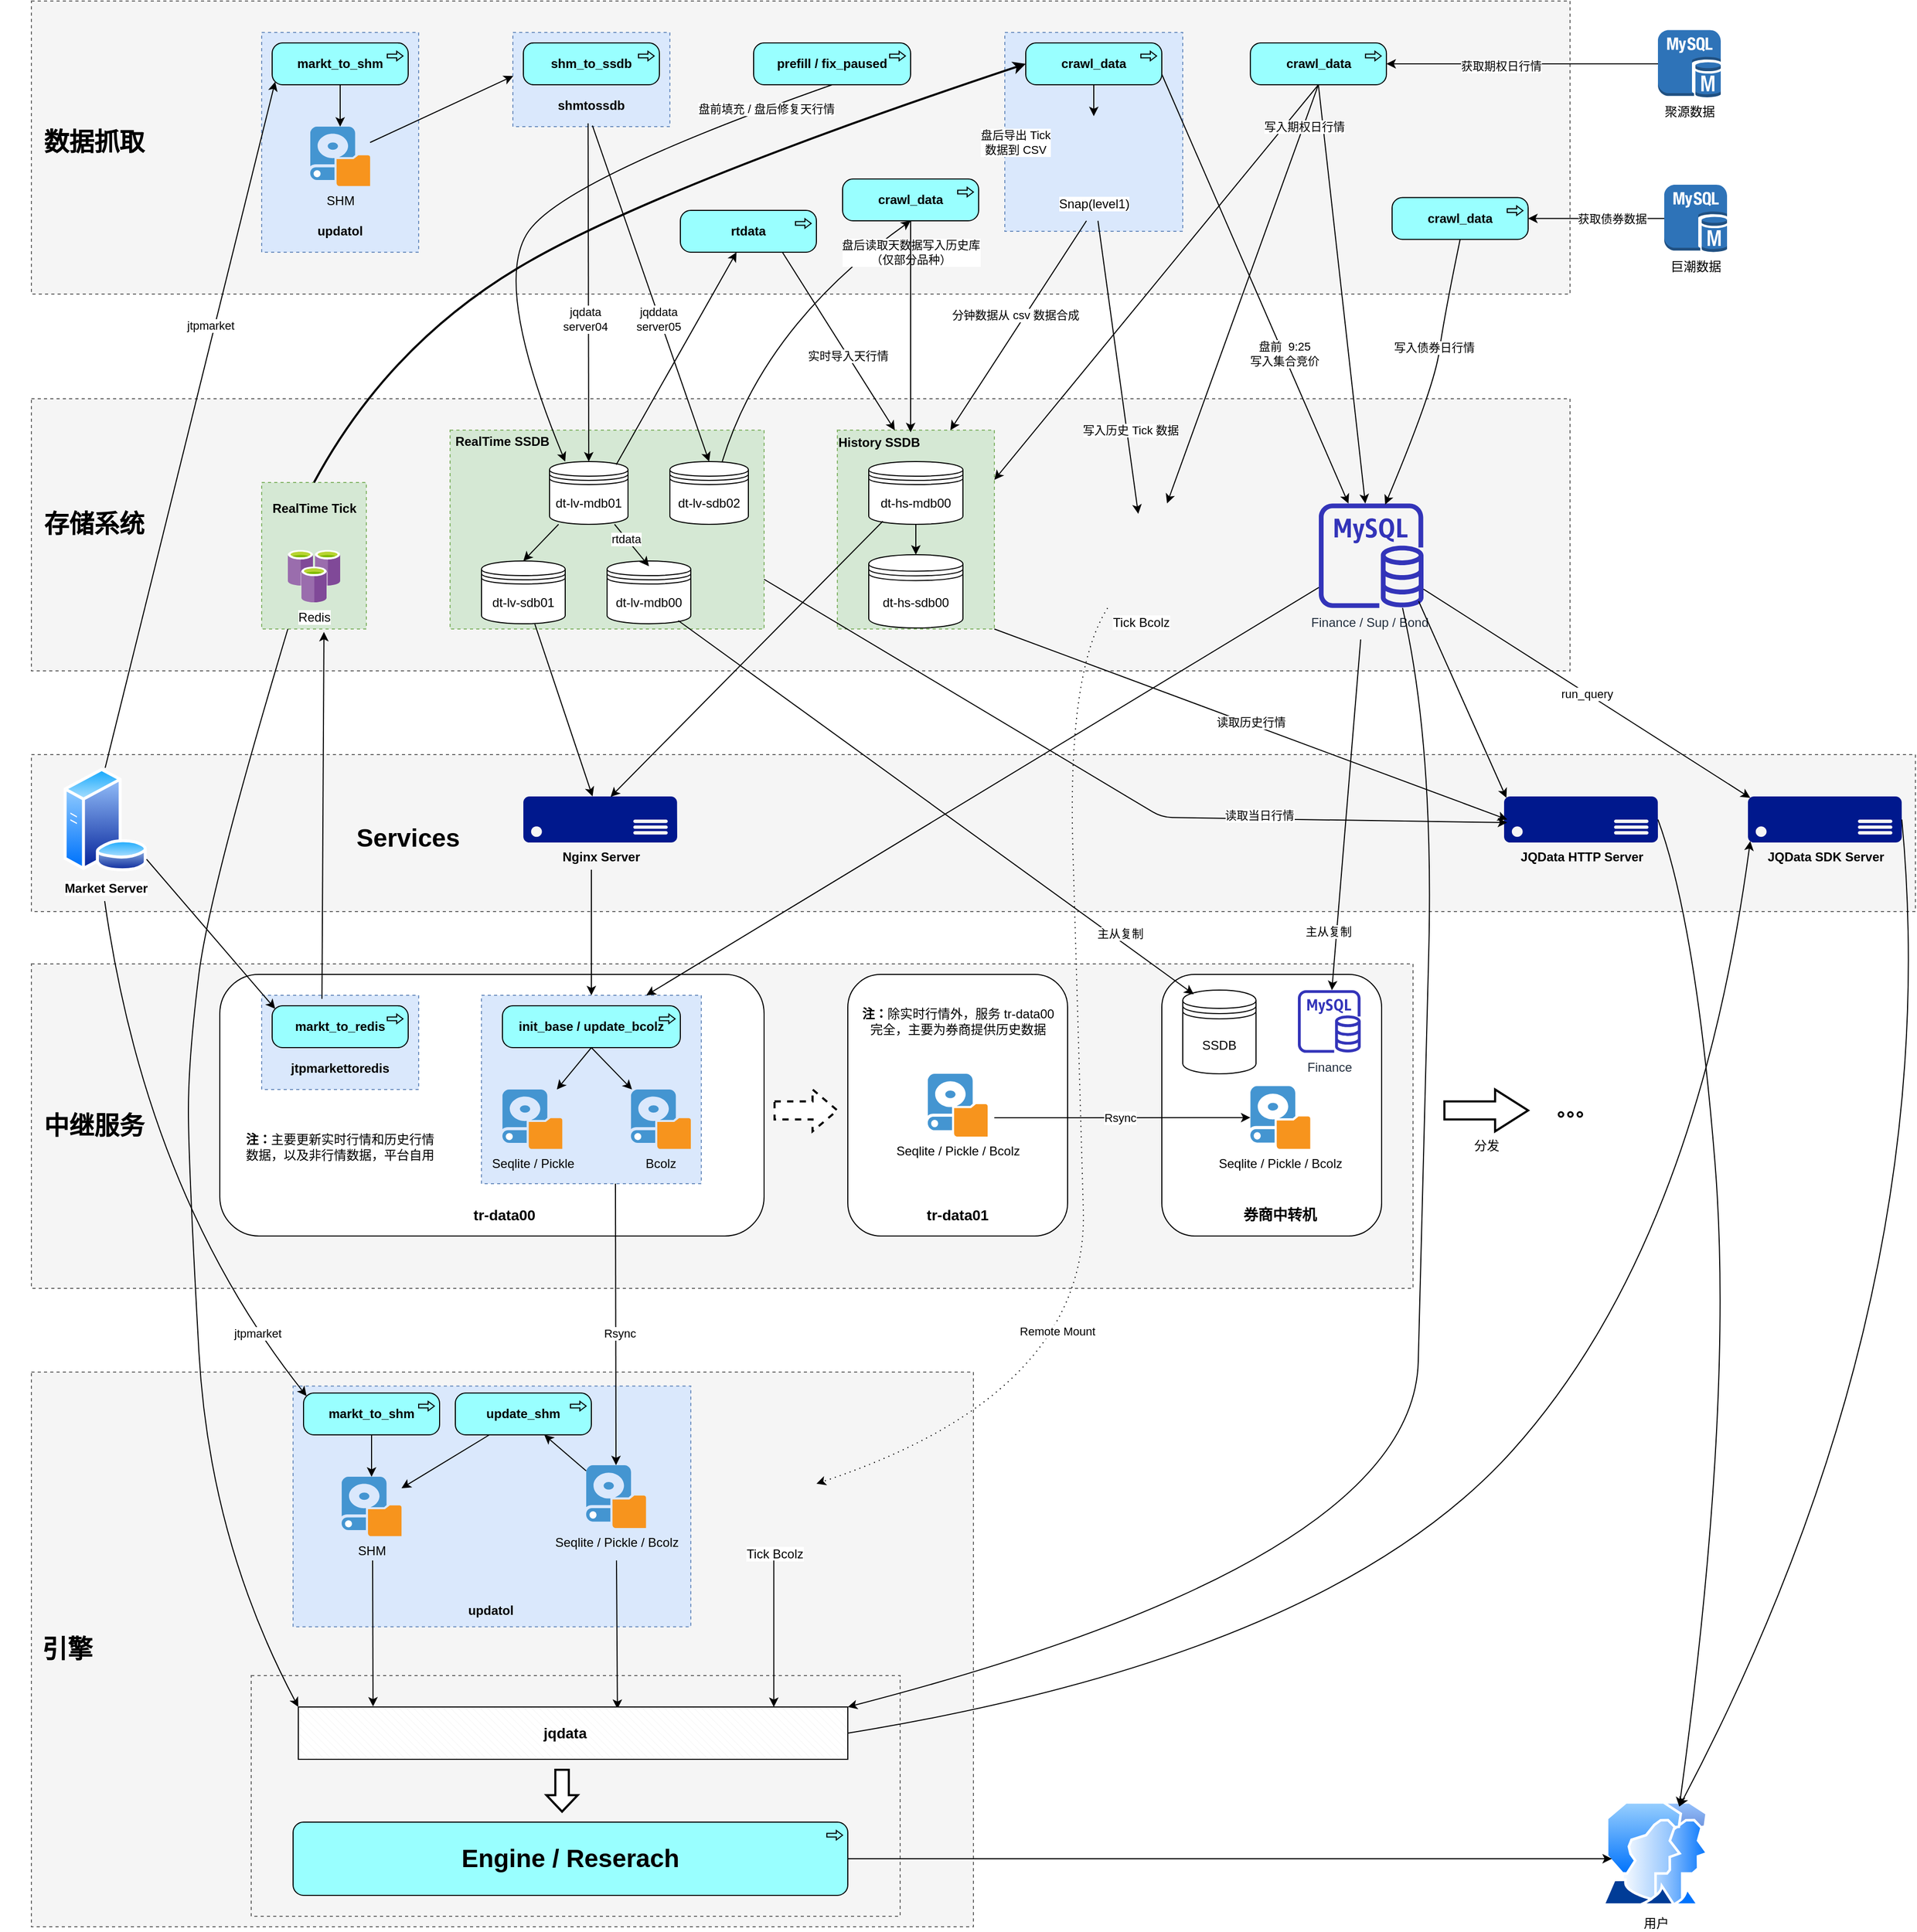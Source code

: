 <mxfile version="14.4.4" type="github">
  <diagram id="prtHgNgQTEPvFCAcTncT" name="Page-1">
    <mxGraphModel dx="2557" dy="2149" grid="1" gridSize="10" guides="1" tooltips="1" connect="1" arrows="1" fold="1" page="1" pageScale="1" pageWidth="827" pageHeight="1169" math="0" shadow="0">
      <root>
        <mxCell id="0" />
        <mxCell id="1" parent="0" />
        <mxCell id="8arNH5vf3MiWIjYZIo-4-196" value="" style="rounded=0;whiteSpace=wrap;html=1;dashed=1;fillColor=#f5f5f5;strokeColor=#666666;fontColor=#333333;" parent="1" vertex="1">
          <mxGeometry x="-240" y="1030" width="900" height="530" as="geometry" />
        </mxCell>
        <mxCell id="c_6047Yb3-eXkrgklyP9-12" value="" style="rounded=0;whiteSpace=wrap;html=1;dashed=1;fillColor=#f5f5f5;strokeColor=#666666;fontColor=#333333;" vertex="1" parent="1">
          <mxGeometry x="-30" y="1320" width="620" height="230" as="geometry" />
        </mxCell>
        <mxCell id="8arNH5vf3MiWIjYZIo-4-195" value="" style="rounded=0;whiteSpace=wrap;html=1;dashed=1;fillColor=#f5f5f5;strokeColor=#666666;fontColor=#333333;" parent="1" vertex="1">
          <mxGeometry x="-240" y="640" width="1320" height="310" as="geometry" />
        </mxCell>
        <mxCell id="8arNH5vf3MiWIjYZIo-4-194" value="" style="rounded=0;whiteSpace=wrap;html=1;dashed=1;fillColor=#f5f5f5;strokeColor=#666666;fontColor=#333333;" parent="1" vertex="1">
          <mxGeometry x="-240" y="440" width="1800" height="150" as="geometry" />
        </mxCell>
        <mxCell id="8arNH5vf3MiWIjYZIo-4-193" value="" style="rounded=0;whiteSpace=wrap;html=1;dashed=1;fillColor=#f5f5f5;strokeColor=#666666;fontColor=#333333;" parent="1" vertex="1">
          <mxGeometry x="-240" y="100" width="1470" height="260" as="geometry" />
        </mxCell>
        <mxCell id="8arNH5vf3MiWIjYZIo-4-185" value="" style="rounded=0;whiteSpace=wrap;html=1;dashed=1;fillColor=#f5f5f5;strokeColor=#666666;fontColor=#333333;labelBorderColor=#000000;" parent="1" vertex="1">
          <mxGeometry x="-240" y="-280" width="1470" height="280" as="geometry" />
        </mxCell>
        <mxCell id="8arNH5vf3MiWIjYZIo-4-106" value="" style="rounded=1;whiteSpace=wrap;html=1;" parent="1" vertex="1">
          <mxGeometry x="-60" y="650" width="520" height="250" as="geometry" />
        </mxCell>
        <mxCell id="8arNH5vf3MiWIjYZIo-4-105" value="" style="rounded=0;whiteSpace=wrap;html=1;dashed=1;fillColor=#dae8fc;strokeColor=#6c8ebf;" parent="1" vertex="1">
          <mxGeometry x="190" y="670" width="210" height="180" as="geometry" />
        </mxCell>
        <mxCell id="8arNH5vf3MiWIjYZIo-4-15" value="&lt;b&gt;Market Server&lt;/b&gt;" style="aspect=fixed;perimeter=ellipsePerimeter;html=1;align=center;shadow=0;dashed=0;spacingTop=3;image;image=img/lib/active_directory/database_server.svg;" parent="1" vertex="1">
          <mxGeometry x="-210" y="452.66" width="81" height="98.78" as="geometry" />
        </mxCell>
        <mxCell id="8arNH5vf3MiWIjYZIo-4-18" value="&lt;b&gt;init_base / update_bcolz&lt;/b&gt;" style="html=1;outlineConnect=0;whiteSpace=wrap;fillColor=#99ffff;shape=mxgraph.archimate3.application;appType=proc;archiType=rounded;" parent="1" vertex="1">
          <mxGeometry x="210" y="680" width="170" height="40" as="geometry" />
        </mxCell>
        <mxCell id="8arNH5vf3MiWIjYZIo-4-21" value="" style="group" parent="1" vertex="1" connectable="0">
          <mxGeometry x="-20" y="670" width="150" height="90" as="geometry" />
        </mxCell>
        <mxCell id="8arNH5vf3MiWIjYZIo-4-19" value="" style="verticalLabelPosition=bottom;verticalAlign=top;html=1;shape=mxgraph.basic.rect;fillColor2=none;strokeWidth=1;size=20;indent=5;fillColor=#dae8fc;strokeColor=#6c8ebf;dashed=1;" parent="8arNH5vf3MiWIjYZIo-4-21" vertex="1">
          <mxGeometry width="150" height="90" as="geometry" />
        </mxCell>
        <mxCell id="8arNH5vf3MiWIjYZIo-4-17" value="&lt;b&gt;markt_to_redis&lt;/b&gt;" style="html=1;outlineConnect=0;whiteSpace=wrap;fillColor=#99ffff;shape=mxgraph.archimate3.application;appType=proc;archiType=rounded;" parent="8arNH5vf3MiWIjYZIo-4-21" vertex="1">
          <mxGeometry x="10" y="10" width="130" height="40" as="geometry" />
        </mxCell>
        <mxCell id="8arNH5vf3MiWIjYZIo-4-20" value="&lt;b&gt;jtpmarkettoredis&lt;/b&gt;" style="text;html=1;strokeColor=none;fillColor=none;align=center;verticalAlign=middle;whiteSpace=wrap;rounded=0;" parent="8arNH5vf3MiWIjYZIo-4-21" vertex="1">
          <mxGeometry x="55" y="60" width="40" height="20" as="geometry" />
        </mxCell>
        <mxCell id="8arNH5vf3MiWIjYZIo-4-22" value="" style="group" parent="1" vertex="1" connectable="0">
          <mxGeometry x="-20" y="-250" width="150" height="210" as="geometry" />
        </mxCell>
        <mxCell id="8arNH5vf3MiWIjYZIo-4-23" value="" style="verticalLabelPosition=bottom;verticalAlign=top;html=1;shape=mxgraph.basic.rect;fillColor2=none;strokeWidth=1;size=20;indent=5;fillColor=#dae8fc;strokeColor=#6c8ebf;dashed=1;" parent="8arNH5vf3MiWIjYZIo-4-22" vertex="1">
          <mxGeometry width="150" height="210" as="geometry" />
        </mxCell>
        <mxCell id="8arNH5vf3MiWIjYZIo-4-24" value="&lt;b&gt;markt_to_shm&lt;/b&gt;" style="html=1;outlineConnect=0;whiteSpace=wrap;fillColor=#99ffff;shape=mxgraph.archimate3.application;appType=proc;archiType=rounded;" parent="8arNH5vf3MiWIjYZIo-4-22" vertex="1">
          <mxGeometry x="10" y="10" width="130" height="40" as="geometry" />
        </mxCell>
        <mxCell id="8arNH5vf3MiWIjYZIo-4-25" value="&lt;b&gt;updatol&lt;/b&gt;" style="text;html=1;strokeColor=none;fillColor=none;align=center;verticalAlign=middle;whiteSpace=wrap;rounded=0;" parent="8arNH5vf3MiWIjYZIo-4-22" vertex="1">
          <mxGeometry x="55" y="180" width="40" height="20" as="geometry" />
        </mxCell>
        <mxCell id="8arNH5vf3MiWIjYZIo-4-14" value="SHM" style="shadow=0;dashed=0;html=1;strokeColor=none;fillColor=#4495D1;labelPosition=center;verticalLabelPosition=bottom;verticalAlign=top;align=center;outlineConnect=0;shape=mxgraph.veeam.local_disk;" parent="8arNH5vf3MiWIjYZIo-4-22" vertex="1">
          <mxGeometry x="46.4" y="90" width="57.2" height="56.8" as="geometry" />
        </mxCell>
        <mxCell id="8arNH5vf3MiWIjYZIo-4-60" value="" style="endArrow=classic;html=1;exitX=0.5;exitY=1;exitDx=0;exitDy=0;exitPerimeter=0;" parent="8arNH5vf3MiWIjYZIo-4-22" source="8arNH5vf3MiWIjYZIo-4-24" target="8arNH5vf3MiWIjYZIo-4-14" edge="1">
          <mxGeometry width="50" height="50" relative="1" as="geometry">
            <mxPoint x="120" y="50" as="sourcePoint" />
            <mxPoint x="75" y="80" as="targetPoint" />
          </mxGeometry>
        </mxCell>
        <mxCell id="8arNH5vf3MiWIjYZIo-4-26" value="" style="group" parent="1" vertex="1" connectable="0">
          <mxGeometry x="220" y="-250" width="150" height="90" as="geometry" />
        </mxCell>
        <mxCell id="8arNH5vf3MiWIjYZIo-4-27" value="" style="verticalLabelPosition=bottom;verticalAlign=top;html=1;shape=mxgraph.basic.rect;fillColor2=none;strokeWidth=1;size=20;indent=5;fillColor=#dae8fc;strokeColor=#6c8ebf;dashed=1;" parent="8arNH5vf3MiWIjYZIo-4-26" vertex="1">
          <mxGeometry width="150" height="90" as="geometry" />
        </mxCell>
        <mxCell id="8arNH5vf3MiWIjYZIo-4-28" value="&lt;b&gt;shm_to_ssdb&lt;/b&gt;" style="html=1;outlineConnect=0;whiteSpace=wrap;fillColor=#99ffff;shape=mxgraph.archimate3.application;appType=proc;archiType=rounded;" parent="8arNH5vf3MiWIjYZIo-4-26" vertex="1">
          <mxGeometry x="10" y="10" width="130" height="40" as="geometry" />
        </mxCell>
        <mxCell id="8arNH5vf3MiWIjYZIo-4-29" value="&lt;b&gt;shmtossdb&lt;/b&gt;" style="text;html=1;strokeColor=none;fillColor=none;align=center;verticalAlign=middle;whiteSpace=wrap;rounded=0;" parent="8arNH5vf3MiWIjYZIo-4-26" vertex="1">
          <mxGeometry x="55" y="60" width="40" height="20" as="geometry" />
        </mxCell>
        <mxCell id="8arNH5vf3MiWIjYZIo-4-32" value="&lt;b&gt;rtdata&lt;/b&gt;" style="html=1;outlineConnect=0;whiteSpace=wrap;fillColor=#99ffff;shape=mxgraph.archimate3.application;appType=proc;archiType=rounded;" parent="1" vertex="1">
          <mxGeometry x="380" y="-80" width="130" height="40" as="geometry" />
        </mxCell>
        <mxCell id="8arNH5vf3MiWIjYZIo-4-10" value="Finance / Sup / Bond&amp;nbsp;" style="outlineConnect=0;fontColor=#232F3E;gradientColor=none;fillColor=#3334B9;strokeColor=none;dashed=0;verticalLabelPosition=bottom;verticalAlign=top;align=center;html=1;fontSize=12;fontStyle=0;aspect=fixed;pointerEvents=1;shape=mxgraph.aws4.rds_mysql_instance;" parent="1" vertex="1">
          <mxGeometry x="990" y="200" width="100" height="100" as="geometry" />
        </mxCell>
        <mxCell id="8arNH5vf3MiWIjYZIo-4-13" value="Tick Bcolz" style="shape=image;html=1;verticalAlign=top;verticalLabelPosition=bottom;labelBackgroundColor=#ffffff;imageAspect=0;aspect=fixed;image=https://cdn2.iconfinder.com/data/icons/stilllife/48x48/filesystems/gnome-fs-nfs.png" parent="1" vertex="1">
          <mxGeometry x="770" y="200" width="100" height="100" as="geometry" />
        </mxCell>
        <mxCell id="8arNH5vf3MiWIjYZIo-4-45" value="" style="group" parent="1" vertex="1" connectable="0">
          <mxGeometry x="520" y="130" width="160" height="190" as="geometry" />
        </mxCell>
        <mxCell id="8arNH5vf3MiWIjYZIo-4-38" value="" style="rounded=0;whiteSpace=wrap;html=1;dashed=1;fillColor=#d5e8d4;strokeColor=#82b366;" parent="8arNH5vf3MiWIjYZIo-4-45" vertex="1">
          <mxGeometry x="10" width="150" height="190" as="geometry" />
        </mxCell>
        <mxCell id="8arNH5vf3MiWIjYZIo-4-34" value="dt-hs-sdb00" style="shape=datastore;whiteSpace=wrap;html=1;" parent="8arNH5vf3MiWIjYZIo-4-45" vertex="1">
          <mxGeometry x="40" y="119" width="90" height="70" as="geometry" />
        </mxCell>
        <mxCell id="8arNH5vf3MiWIjYZIo-4-35" value="dt-hs-mdb00" style="shape=datastore;whiteSpace=wrap;html=1;" parent="8arNH5vf3MiWIjYZIo-4-45" vertex="1">
          <mxGeometry x="40" y="30" width="90" height="60" as="geometry" />
        </mxCell>
        <mxCell id="8arNH5vf3MiWIjYZIo-4-39" value="&lt;b&gt;History SSDB&lt;/b&gt;" style="text;html=1;strokeColor=none;fillColor=none;align=center;verticalAlign=middle;whiteSpace=wrap;rounded=0;dashed=1;" parent="8arNH5vf3MiWIjYZIo-4-45" vertex="1">
          <mxGeometry y="2" width="100" height="20" as="geometry" />
        </mxCell>
        <mxCell id="8arNH5vf3MiWIjYZIo-4-43" value="" style="endArrow=classic;html=1;entryX=0.5;entryY=0;entryDx=0;entryDy=0;" parent="8arNH5vf3MiWIjYZIo-4-45" source="8arNH5vf3MiWIjYZIo-4-35" target="8arNH5vf3MiWIjYZIo-4-34" edge="1">
          <mxGeometry width="50" height="50" relative="1" as="geometry">
            <mxPoint x="-130" y="190" as="sourcePoint" />
            <mxPoint x="91" y="130" as="targetPoint" />
          </mxGeometry>
        </mxCell>
        <mxCell id="8arNH5vf3MiWIjYZIo-4-46" value="" style="group" parent="1" vertex="1" connectable="0">
          <mxGeometry x="160" y="130" width="300" height="190" as="geometry" />
        </mxCell>
        <mxCell id="8arNH5vf3MiWIjYZIo-4-36" value="" style="rounded=0;whiteSpace=wrap;html=1;dashed=1;fillColor=#d5e8d4;strokeColor=#82b366;" parent="8arNH5vf3MiWIjYZIo-4-46" vertex="1">
          <mxGeometry width="300" height="190" as="geometry" />
        </mxCell>
        <mxCell id="8arNH5vf3MiWIjYZIo-4-3" value="dt-lv-sdb01" style="shape=datastore;whiteSpace=wrap;html=1;" parent="8arNH5vf3MiWIjYZIo-4-46" vertex="1">
          <mxGeometry x="30" y="125" width="80" height="60" as="geometry" />
        </mxCell>
        <mxCell id="8arNH5vf3MiWIjYZIo-4-7" value="dt-lv-mdb00" style="shape=datastore;whiteSpace=wrap;html=1;" parent="8arNH5vf3MiWIjYZIo-4-46" vertex="1">
          <mxGeometry x="150" y="125" width="80" height="60" as="geometry" />
        </mxCell>
        <mxCell id="8arNH5vf3MiWIjYZIo-4-33" value="dt-lv-mdb01" style="shape=datastore;whiteSpace=wrap;html=1;" parent="8arNH5vf3MiWIjYZIo-4-46" vertex="1">
          <mxGeometry x="95" y="30" width="75" height="60" as="geometry" />
        </mxCell>
        <mxCell id="8arNH5vf3MiWIjYZIo-4-37" value="&lt;b&gt;RealTime SSDB&lt;/b&gt;" style="text;html=1;strokeColor=none;fillColor=none;align=center;verticalAlign=middle;whiteSpace=wrap;rounded=0;dashed=1;" parent="8arNH5vf3MiWIjYZIo-4-46" vertex="1">
          <mxGeometry y="2" width="100" height="18" as="geometry" />
        </mxCell>
        <mxCell id="8arNH5vf3MiWIjYZIo-4-41" value="" style="endArrow=classic;html=1;entryX=0.5;entryY=0;entryDx=0;entryDy=0;" parent="8arNH5vf3MiWIjYZIo-4-46" source="8arNH5vf3MiWIjYZIo-4-33" target="8arNH5vf3MiWIjYZIo-4-3" edge="1">
          <mxGeometry width="50" height="50" relative="1" as="geometry">
            <mxPoint x="140" y="190" as="sourcePoint" />
            <mxPoint x="190" y="140" as="targetPoint" />
          </mxGeometry>
        </mxCell>
        <mxCell id="8arNH5vf3MiWIjYZIo-4-42" value="" style="endArrow=classic;html=1;" parent="8arNH5vf3MiWIjYZIo-4-46" source="8arNH5vf3MiWIjYZIo-4-33" edge="1">
          <mxGeometry width="50" height="50" relative="1" as="geometry">
            <mxPoint x="140" y="190" as="sourcePoint" />
            <mxPoint x="190" y="130" as="targetPoint" />
          </mxGeometry>
        </mxCell>
        <mxCell id="8arNH5vf3MiWIjYZIo-4-54" value="rtdata" style="edgeLabel;html=1;align=center;verticalAlign=middle;resizable=0;points=[];" parent="8arNH5vf3MiWIjYZIo-4-42" vertex="1" connectable="0">
          <mxGeometry x="-0.321" y="-1" relative="1" as="geometry">
            <mxPoint as="offset" />
          </mxGeometry>
        </mxCell>
        <mxCell id="8arNH5vf3MiWIjYZIo-4-177" value="dt-lv-sdb02" style="shape=datastore;whiteSpace=wrap;html=1;" parent="8arNH5vf3MiWIjYZIo-4-46" vertex="1">
          <mxGeometry x="210" y="30" width="75" height="60" as="geometry" />
        </mxCell>
        <mxCell id="8arNH5vf3MiWIjYZIo-4-52" value="" style="group" parent="1" vertex="1" connectable="0">
          <mxGeometry x="-20" y="180" width="100" height="140" as="geometry" />
        </mxCell>
        <mxCell id="8arNH5vf3MiWIjYZIo-4-51" value="" style="group" parent="8arNH5vf3MiWIjYZIo-4-52" vertex="1" connectable="0">
          <mxGeometry width="100" height="140" as="geometry" />
        </mxCell>
        <mxCell id="8arNH5vf3MiWIjYZIo-4-47" value="" style="rounded=0;whiteSpace=wrap;html=1;dashed=1;fillColor=#d5e8d4;strokeColor=#82b366;" parent="8arNH5vf3MiWIjYZIo-4-51" vertex="1">
          <mxGeometry width="100" height="140" as="geometry" />
        </mxCell>
        <mxCell id="8arNH5vf3MiWIjYZIo-4-6" value="Redis" style="aspect=fixed;html=1;points=[];align=center;image;fontSize=12;image=img/lib/mscae/Azure_Cache_for_Redis.svg;" parent="8arNH5vf3MiWIjYZIo-4-51" vertex="1">
          <mxGeometry x="25" y="64.5" width="50" height="50" as="geometry" />
        </mxCell>
        <mxCell id="8arNH5vf3MiWIjYZIo-4-48" value="&lt;b&gt;RealTime Tick&lt;/b&gt;" style="text;html=1;strokeColor=none;fillColor=none;align=center;verticalAlign=middle;whiteSpace=wrap;rounded=0;dashed=1;" parent="8arNH5vf3MiWIjYZIo-4-51" vertex="1">
          <mxGeometry x="7.5" y="14.5" width="85" height="20" as="geometry" />
        </mxCell>
        <mxCell id="8arNH5vf3MiWIjYZIo-4-55" value="&lt;b&gt;Nginx Server&lt;/b&gt;" style="aspect=fixed;pointerEvents=1;shadow=0;dashed=0;html=1;strokeColor=none;labelPosition=center;verticalLabelPosition=bottom;verticalAlign=top;align=center;fillColor=#00188D;shape=mxgraph.azure.server" parent="1" vertex="1">
          <mxGeometry x="230" y="480" width="147" height="44.1" as="geometry" />
        </mxCell>
        <mxCell id="8arNH5vf3MiWIjYZIo-4-58" value="" style="endArrow=classic;html=1;exitX=0.479;exitY=0.965;exitDx=0;exitDy=0;exitPerimeter=0;entryX=0.5;entryY=0;entryDx=0;entryDy=0;" parent="1" source="8arNH5vf3MiWIjYZIo-4-27" target="8arNH5vf3MiWIjYZIo-4-33" edge="1">
          <mxGeometry width="50" height="50" relative="1" as="geometry">
            <mxPoint x="250" y="140" as="sourcePoint" />
            <mxPoint x="300" y="90" as="targetPoint" />
          </mxGeometry>
        </mxCell>
        <mxCell id="8arNH5vf3MiWIjYZIo-4-179" value="jqdata&lt;br&gt;server04" style="edgeLabel;html=1;align=center;verticalAlign=middle;resizable=0;points=[];" parent="8arNH5vf3MiWIjYZIo-4-58" vertex="1" connectable="0">
          <mxGeometry x="-0.118" y="-3" relative="1" as="geometry">
            <mxPoint y="44.29" as="offset" />
          </mxGeometry>
        </mxCell>
        <mxCell id="8arNH5vf3MiWIjYZIo-4-59" value="" style="endArrow=classic;html=1;entryX=0.002;entryY=0.463;entryDx=0;entryDy=0;entryPerimeter=0;" parent="1" source="8arNH5vf3MiWIjYZIo-4-14" target="8arNH5vf3MiWIjYZIo-4-27" edge="1">
          <mxGeometry width="50" height="50" relative="1" as="geometry">
            <mxPoint x="100" y="-30" as="sourcePoint" />
            <mxPoint x="70" y="10" as="targetPoint" />
          </mxGeometry>
        </mxCell>
        <mxCell id="8arNH5vf3MiWIjYZIo-4-64" value="" style="endArrow=classic;html=1;exitX=0.85;exitY=0.05;exitDx=0;exitDy=0;exitPerimeter=0;" parent="1" source="8arNH5vf3MiWIjYZIo-4-33" target="8arNH5vf3MiWIjYZIo-4-32" edge="1">
          <mxGeometry width="50" height="50" relative="1" as="geometry">
            <mxPoint x="390" y="160" as="sourcePoint" />
            <mxPoint x="440" y="110" as="targetPoint" />
          </mxGeometry>
        </mxCell>
        <mxCell id="8arNH5vf3MiWIjYZIo-4-65" value="实时导入天行情" style="endArrow=classic;html=1;exitX=0.75;exitY=1;exitDx=0;exitDy=0;exitPerimeter=0;entryX=0.649;entryY=-0.093;entryDx=0;entryDy=0;entryPerimeter=0;" parent="1" source="8arNH5vf3MiWIjYZIo-4-32" target="8arNH5vf3MiWIjYZIo-4-39" edge="1">
          <mxGeometry x="0.172" y="-1" width="50" height="50" relative="1" as="geometry">
            <mxPoint x="500" y="90" as="sourcePoint" />
            <mxPoint x="583" y="127" as="targetPoint" />
            <mxPoint y="-1" as="offset" />
          </mxGeometry>
        </mxCell>
        <mxCell id="8arNH5vf3MiWIjYZIo-4-68" value="" style="group" parent="1" vertex="1" connectable="0">
          <mxGeometry x="690" y="-250" width="170" height="190" as="geometry" />
        </mxCell>
        <mxCell id="8arNH5vf3MiWIjYZIo-4-67" value="" style="rounded=0;whiteSpace=wrap;html=1;dashed=1;fillColor=#dae8fc;strokeColor=#6c8ebf;" parent="8arNH5vf3MiWIjYZIo-4-68" vertex="1">
          <mxGeometry width="170" height="190" as="geometry" />
        </mxCell>
        <mxCell id="8arNH5vf3MiWIjYZIo-4-30" value="&lt;b&gt;crawl_data&lt;/b&gt;" style="html=1;outlineConnect=0;whiteSpace=wrap;fillColor=#99ffff;shape=mxgraph.archimate3.application;appType=proc;archiType=rounded;" parent="8arNH5vf3MiWIjYZIo-4-68" vertex="1">
          <mxGeometry x="20" y="10" width="130" height="40" as="geometry" />
        </mxCell>
        <mxCell id="8arNH5vf3MiWIjYZIo-4-12" value="Snap(level1)" style="shape=image;html=1;verticalAlign=top;verticalLabelPosition=bottom;labelBackgroundColor=#ffffff;imageAspect=0;aspect=fixed;image=https://cdn3.iconfinder.com/data/icons/dompicon-glyph-file-format-2/256/file-csv-format-type-128.png" parent="8arNH5vf3MiWIjYZIo-4-68" vertex="1">
          <mxGeometry x="50" y="80" width="70" height="70" as="geometry" />
        </mxCell>
        <mxCell id="8arNH5vf3MiWIjYZIo-4-69" value="" style="endArrow=classic;html=1;exitX=0.5;exitY=1;exitDx=0;exitDy=0;exitPerimeter=0;" parent="8arNH5vf3MiWIjYZIo-4-68" source="8arNH5vf3MiWIjYZIo-4-30" target="8arNH5vf3MiWIjYZIo-4-12" edge="1">
          <mxGeometry width="50" height="50" relative="1" as="geometry">
            <mxPoint x="85" y="60" as="sourcePoint" />
            <mxPoint x="130" y="50" as="targetPoint" />
          </mxGeometry>
        </mxCell>
        <mxCell id="8arNH5vf3MiWIjYZIo-4-71" value="分钟数据从 csv 数据合成" style="endArrow=classic;html=1;" parent="1" edge="1">
          <mxGeometry x="-0.057" y="-8" width="50" height="50" relative="1" as="geometry">
            <mxPoint x="768" y="-70" as="sourcePoint" />
            <mxPoint x="638" y="130" as="targetPoint" />
            <mxPoint as="offset" />
          </mxGeometry>
        </mxCell>
        <mxCell id="8arNH5vf3MiWIjYZIo-4-72" value="" style="endArrow=classic;html=1;entryX=0.475;entryY=0.1;entryDx=0;entryDy=0;entryPerimeter=0;" parent="1" target="8arNH5vf3MiWIjYZIo-4-13" edge="1">
          <mxGeometry width="50" height="50" relative="1" as="geometry">
            <mxPoint x="779" y="-70" as="sourcePoint" />
            <mxPoint x="800" y="154.5" as="targetPoint" />
          </mxGeometry>
        </mxCell>
        <mxCell id="8arNH5vf3MiWIjYZIo-4-73" value="写入历史 Tick 数据" style="edgeLabel;html=1;align=center;verticalAlign=middle;resizable=0;points=[];" parent="8arNH5vf3MiWIjYZIo-4-72" vertex="1" connectable="0">
          <mxGeometry x="-0.486" y="-1" relative="1" as="geometry">
            <mxPoint x="22.07" y="127.69" as="offset" />
          </mxGeometry>
        </mxCell>
        <mxCell id="8arNH5vf3MiWIjYZIo-4-85" value="" style="endArrow=classic;html=1;exitX=0.5;exitY=1;exitDx=0;exitDy=0;exitPerimeter=0;" parent="1" source="8arNH5vf3MiWIjYZIo-4-228" target="8arNH5vf3MiWIjYZIo-4-10" edge="1">
          <mxGeometry width="50" height="50" relative="1" as="geometry">
            <mxPoint x="1040" y="-60" as="sourcePoint" />
            <mxPoint x="990" y="190" as="targetPoint" />
          </mxGeometry>
        </mxCell>
        <mxCell id="8arNH5vf3MiWIjYZIo-4-86" value="" style="endArrow=classic;html=1;entryX=0.75;entryY=0;entryDx=0;entryDy=0;exitX=0.5;exitY=1;exitDx=0;exitDy=0;exitPerimeter=0;" parent="1" source="8arNH5vf3MiWIjYZIo-4-228" target="8arNH5vf3MiWIjYZIo-4-13" edge="1">
          <mxGeometry width="50" height="50" relative="1" as="geometry">
            <mxPoint x="1040.06" y="-70" as="sourcePoint" />
            <mxPoint x="950" y="190" as="targetPoint" />
          </mxGeometry>
        </mxCell>
        <mxCell id="8arNH5vf3MiWIjYZIo-4-89" value="" style="endArrow=classic;html=1;entryX=1;entryY=0.25;entryDx=0;entryDy=0;exitX=0.5;exitY=1;exitDx=0;exitDy=0;exitPerimeter=0;" parent="1" source="8arNH5vf3MiWIjYZIo-4-228" target="8arNH5vf3MiWIjYZIo-4-38" edge="1">
          <mxGeometry width="50" height="50" relative="1" as="geometry">
            <mxPoint x="1040" y="-60" as="sourcePoint" />
            <mxPoint x="673.6" y="214.5" as="targetPoint" />
            <Array as="points" />
          </mxGeometry>
        </mxCell>
        <mxCell id="8arNH5vf3MiWIjYZIo-4-90" value="写入期权日行情" style="edgeLabel;html=1;align=center;verticalAlign=middle;resizable=0;points=[];" parent="8arNH5vf3MiWIjYZIo-4-89" vertex="1" connectable="0">
          <mxGeometry x="-0.217" y="-2" relative="1" as="geometry">
            <mxPoint x="109.14" y="-106.75" as="offset" />
          </mxGeometry>
        </mxCell>
        <mxCell id="8arNH5vf3MiWIjYZIo-4-93" value="" style="group" parent="1" vertex="1" connectable="0">
          <mxGeometry x="10" y="1040" width="380" height="233.4" as="geometry" />
        </mxCell>
        <mxCell id="8arNH5vf3MiWIjYZIo-4-94" value="" style="verticalLabelPosition=bottom;verticalAlign=top;html=1;shape=mxgraph.basic.rect;fillColor2=none;strokeWidth=1;size=20;indent=5;fillColor=#dae8fc;strokeColor=#6c8ebf;dashed=1;" parent="8arNH5vf3MiWIjYZIo-4-93" vertex="1">
          <mxGeometry y="3.4" width="380" height="230" as="geometry" />
        </mxCell>
        <mxCell id="8arNH5vf3MiWIjYZIo-4-95" value="&lt;b&gt;markt_to_shm&lt;/b&gt;" style="html=1;outlineConnect=0;whiteSpace=wrap;fillColor=#99ffff;shape=mxgraph.archimate3.application;appType=proc;archiType=rounded;" parent="8arNH5vf3MiWIjYZIo-4-93" vertex="1">
          <mxGeometry x="10" y="10" width="130" height="40" as="geometry" />
        </mxCell>
        <mxCell id="8arNH5vf3MiWIjYZIo-4-96" value="&lt;b&gt;updatol&lt;/b&gt;" style="text;html=1;strokeColor=none;fillColor=none;align=center;verticalAlign=middle;whiteSpace=wrap;rounded=0;" parent="8arNH5vf3MiWIjYZIo-4-93" vertex="1">
          <mxGeometry x="169" y="208" width="40" height="20" as="geometry" />
        </mxCell>
        <mxCell id="8arNH5vf3MiWIjYZIo-4-97" value="SHM" style="shadow=0;dashed=0;html=1;strokeColor=none;fillColor=#4495D1;labelPosition=center;verticalLabelPosition=bottom;verticalAlign=top;align=center;outlineConnect=0;shape=mxgraph.veeam.local_disk;" parent="8arNH5vf3MiWIjYZIo-4-93" vertex="1">
          <mxGeometry x="46.4" y="90" width="57.2" height="56.8" as="geometry" />
        </mxCell>
        <mxCell id="8arNH5vf3MiWIjYZIo-4-98" value="" style="endArrow=classic;html=1;exitX=0.5;exitY=1;exitDx=0;exitDy=0;exitPerimeter=0;" parent="8arNH5vf3MiWIjYZIo-4-93" source="8arNH5vf3MiWIjYZIo-4-95" target="8arNH5vf3MiWIjYZIo-4-97" edge="1">
          <mxGeometry width="50" height="50" relative="1" as="geometry">
            <mxPoint x="120" y="50" as="sourcePoint" />
            <mxPoint x="75" y="80" as="targetPoint" />
          </mxGeometry>
        </mxCell>
        <mxCell id="8arNH5vf3MiWIjYZIo-4-113" value="Seqlite / Pickle / Bcolz" style="shadow=0;dashed=0;html=1;strokeColor=none;fillColor=#4495D1;labelPosition=center;verticalLabelPosition=bottom;verticalAlign=top;align=center;outlineConnect=0;shape=mxgraph.veeam.local_disk;" parent="8arNH5vf3MiWIjYZIo-4-93" vertex="1">
          <mxGeometry x="280" y="79" width="57.2" height="60" as="geometry" />
        </mxCell>
        <mxCell id="8arNH5vf3MiWIjYZIo-4-214" value="&lt;b&gt;update_shm&lt;/b&gt;" style="html=1;outlineConnect=0;whiteSpace=wrap;fillColor=#99ffff;shape=mxgraph.archimate3.application;appType=proc;archiType=rounded;" parent="8arNH5vf3MiWIjYZIo-4-93" vertex="1">
          <mxGeometry x="155" y="10" width="130" height="40" as="geometry" />
        </mxCell>
        <mxCell id="8arNH5vf3MiWIjYZIo-4-217" value="" style="endArrow=classic;html=1;entryX=0.654;entryY=1;entryDx=0;entryDy=0;entryPerimeter=0;" parent="8arNH5vf3MiWIjYZIo-4-93" source="8arNH5vf3MiWIjYZIo-4-113" target="8arNH5vf3MiWIjYZIo-4-214" edge="1">
          <mxGeometry width="50" height="50" relative="1" as="geometry">
            <mxPoint x="90" y="140" as="sourcePoint" />
            <mxPoint x="140" y="90" as="targetPoint" />
          </mxGeometry>
        </mxCell>
        <mxCell id="8arNH5vf3MiWIjYZIo-4-218" value="" style="endArrow=classic;html=1;exitX=0.25;exitY=1;exitDx=0;exitDy=0;exitPerimeter=0;" parent="8arNH5vf3MiWIjYZIo-4-93" source="8arNH5vf3MiWIjYZIo-4-214" target="8arNH5vf3MiWIjYZIo-4-97" edge="1">
          <mxGeometry width="50" height="50" relative="1" as="geometry">
            <mxPoint x="190" y="100" as="sourcePoint" />
            <mxPoint x="140" y="150" as="targetPoint" />
          </mxGeometry>
        </mxCell>
        <mxCell id="8arNH5vf3MiWIjYZIo-4-99" value="Seqlite / Pickle" style="shadow=0;dashed=0;html=1;strokeColor=none;fillColor=#4495D1;labelPosition=center;verticalLabelPosition=bottom;verticalAlign=top;align=center;outlineConnect=0;shape=mxgraph.veeam.local_disk;" parent="1" vertex="1">
          <mxGeometry x="210" y="760" width="57.2" height="56.8" as="geometry" />
        </mxCell>
        <mxCell id="8arNH5vf3MiWIjYZIo-4-100" value="Bcolz" style="shadow=0;dashed=0;html=1;strokeColor=none;fillColor=#4495D1;labelPosition=center;verticalLabelPosition=bottom;verticalAlign=top;align=center;outlineConnect=0;shape=mxgraph.veeam.local_disk;" parent="1" vertex="1">
          <mxGeometry x="332.8" y="760" width="57.2" height="56.8" as="geometry" />
        </mxCell>
        <mxCell id="8arNH5vf3MiWIjYZIo-4-103" value="" style="endArrow=classic;html=1;exitX=0.5;exitY=1;exitDx=0;exitDy=0;exitPerimeter=0;" parent="1" source="8arNH5vf3MiWIjYZIo-4-18" target="8arNH5vf3MiWIjYZIo-4-99" edge="1">
          <mxGeometry width="50" height="50" relative="1" as="geometry">
            <mxPoint x="280" y="730" as="sourcePoint" />
            <mxPoint x="230" y="750" as="targetPoint" />
          </mxGeometry>
        </mxCell>
        <mxCell id="8arNH5vf3MiWIjYZIo-4-104" value="" style="endArrow=classic;html=1;exitX=0.5;exitY=1;exitDx=0;exitDy=0;exitPerimeter=0;" parent="1" source="8arNH5vf3MiWIjYZIo-4-18" target="8arNH5vf3MiWIjYZIo-4-100" edge="1">
          <mxGeometry width="50" height="50" relative="1" as="geometry">
            <mxPoint x="280" y="720" as="sourcePoint" />
            <mxPoint x="310" y="780" as="targetPoint" />
          </mxGeometry>
        </mxCell>
        <mxCell id="8arNH5vf3MiWIjYZIo-4-107" value="&lt;b&gt;&lt;font style=&quot;font-size: 14px&quot;&gt;tr-data00&lt;/font&gt;&lt;/b&gt;" style="text;html=1;strokeColor=none;fillColor=none;align=center;verticalAlign=middle;whiteSpace=wrap;rounded=0;dashed=1;" parent="1" vertex="1">
          <mxGeometry x="177" y="870" width="70" height="20" as="geometry" />
        </mxCell>
        <mxCell id="8arNH5vf3MiWIjYZIo-4-108" value="" style="endArrow=classic;html=1;exitX=0.384;exitY=0.037;exitDx=0;exitDy=0;exitPerimeter=0;entryX=0.595;entryY=1.02;entryDx=0;entryDy=0;entryPerimeter=0;" parent="1" source="8arNH5vf3MiWIjYZIo-4-19" target="8arNH5vf3MiWIjYZIo-4-47" edge="1">
          <mxGeometry width="50" height="50" relative="1" as="geometry">
            <mxPoint x="230" y="520" as="sourcePoint" />
            <mxPoint x="280" y="470" as="targetPoint" />
          </mxGeometry>
        </mxCell>
        <mxCell id="8arNH5vf3MiWIjYZIo-4-109" value="" style="rounded=1;whiteSpace=wrap;html=1;" parent="1" vertex="1">
          <mxGeometry x="540" y="650" width="210" height="250" as="geometry" />
        </mxCell>
        <mxCell id="8arNH5vf3MiWIjYZIo-4-110" value="Seqlite / Pickle / Bcolz" style="shadow=0;dashed=0;html=1;strokeColor=none;fillColor=#4495D1;labelPosition=center;verticalLabelPosition=bottom;verticalAlign=top;align=center;outlineConnect=0;shape=mxgraph.veeam.local_disk;" parent="1" vertex="1">
          <mxGeometry x="616.4" y="745" width="57.2" height="60" as="geometry" />
        </mxCell>
        <mxCell id="8arNH5vf3MiWIjYZIo-4-112" value="" style="shape=mxgraph.arrows.arrow_right;html=1;verticalLabelPosition=bottom;verticalAlign=top;strokeWidth=2;strokeColor=#000000;dashed=1;" parent="1" vertex="1">
          <mxGeometry x="470" y="760" width="60" height="40" as="geometry" />
        </mxCell>
        <mxCell id="8arNH5vf3MiWIjYZIo-4-115" value="Tick Bcolz" style="shape=image;html=1;verticalAlign=top;verticalLabelPosition=bottom;labelBackgroundColor=#ffffff;imageAspect=0;aspect=fixed;image=https://cdn2.iconfinder.com/data/icons/stilllife/48x48/filesystems/gnome-fs-nfs.png" parent="1" vertex="1">
          <mxGeometry x="430" y="1110" width="80" height="80" as="geometry" />
        </mxCell>
        <mxCell id="8arNH5vf3MiWIjYZIo-4-117" value="&lt;b&gt;&lt;font style=&quot;font-size: 14px&quot;&gt;tr-data01&lt;/font&gt;&lt;/b&gt;" style="text;html=1;strokeColor=none;fillColor=none;align=center;verticalAlign=middle;whiteSpace=wrap;rounded=0;dashed=1;" parent="1" vertex="1">
          <mxGeometry x="610" y="870" width="70" height="20" as="geometry" />
        </mxCell>
        <mxCell id="8arNH5vf3MiWIjYZIo-4-119" value="" style="rounded=1;whiteSpace=wrap;html=1;" parent="1" vertex="1">
          <mxGeometry x="840" y="650" width="210" height="250" as="geometry" />
        </mxCell>
        <mxCell id="8arNH5vf3MiWIjYZIo-4-120" value="Seqlite / Pickle / Bcolz" style="shadow=0;dashed=0;html=1;strokeColor=none;fillColor=#4495D1;labelPosition=center;verticalLabelPosition=bottom;verticalAlign=top;align=center;outlineConnect=0;shape=mxgraph.veeam.local_disk;" parent="1" vertex="1">
          <mxGeometry x="924.6" y="756.8" width="57.2" height="60" as="geometry" />
        </mxCell>
        <mxCell id="8arNH5vf3MiWIjYZIo-4-121" value="SSDB" style="shape=datastore;whiteSpace=wrap;html=1;" parent="1" vertex="1">
          <mxGeometry x="860" y="665" width="70" height="80" as="geometry" />
        </mxCell>
        <mxCell id="8arNH5vf3MiWIjYZIo-4-122" value="Finance" style="outlineConnect=0;fontColor=#232F3E;gradientColor=none;fillColor=#3334B9;strokeColor=none;dashed=0;verticalLabelPosition=bottom;verticalAlign=top;align=center;html=1;fontSize=12;fontStyle=0;aspect=fixed;pointerEvents=1;shape=mxgraph.aws4.rds_mysql_instance;" parent="1" vertex="1">
          <mxGeometry x="970" y="665" width="60" height="60" as="geometry" />
        </mxCell>
        <mxCell id="8arNH5vf3MiWIjYZIo-4-126" value="" style="endArrow=classic;html=1;" parent="1" target="8arNH5vf3MiWIjYZIo-4-120" edge="1">
          <mxGeometry width="50" height="50" relative="1" as="geometry">
            <mxPoint x="680" y="787" as="sourcePoint" />
            <mxPoint x="780" y="810" as="targetPoint" />
          </mxGeometry>
        </mxCell>
        <mxCell id="8arNH5vf3MiWIjYZIo-4-127" value="Rsync" style="edgeLabel;html=1;align=center;verticalAlign=middle;resizable=0;points=[];" parent="8arNH5vf3MiWIjYZIo-4-126" vertex="1" connectable="0">
          <mxGeometry x="-0.249" y="-1" relative="1" as="geometry">
            <mxPoint x="28.23" y="-1.13" as="offset" />
          </mxGeometry>
        </mxCell>
        <mxCell id="8arNH5vf3MiWIjYZIo-4-128" value="" style="endArrow=classic;html=1;" parent="1" target="8arNH5vf3MiWIjYZIo-4-122" edge="1">
          <mxGeometry width="50" height="50" relative="1" as="geometry">
            <mxPoint x="1030" y="330" as="sourcePoint" />
            <mxPoint x="1010" y="450" as="targetPoint" />
          </mxGeometry>
        </mxCell>
        <mxCell id="8arNH5vf3MiWIjYZIo-4-136" value="主从复制" style="edgeLabel;html=1;align=center;verticalAlign=middle;resizable=0;points=[];" parent="8arNH5vf3MiWIjYZIo-4-128" vertex="1" connectable="0">
          <mxGeometry x="0.526" y="-1" relative="1" as="geometry">
            <mxPoint x="-9.55" y="22.89" as="offset" />
          </mxGeometry>
        </mxCell>
        <mxCell id="8arNH5vf3MiWIjYZIo-4-133" value="" style="endArrow=classic;html=1;exitX=0.85;exitY=0.95;exitDx=0;exitDy=0;exitPerimeter=0;entryX=0.15;entryY=0.05;entryDx=0;entryDy=0;entryPerimeter=0;" parent="1" source="8arNH5vf3MiWIjYZIo-4-7" target="8arNH5vf3MiWIjYZIo-4-121" edge="1">
          <mxGeometry width="50" height="50" relative="1" as="geometry">
            <mxPoint x="866.4" y="392.66" as="sourcePoint" />
            <mxPoint x="616.4" y="472.66" as="targetPoint" />
          </mxGeometry>
        </mxCell>
        <mxCell id="8arNH5vf3MiWIjYZIo-4-135" value="主从复制" style="edgeLabel;html=1;align=center;verticalAlign=middle;resizable=0;points=[];" parent="8arNH5vf3MiWIjYZIo-4-133" vertex="1" connectable="0">
          <mxGeometry x="0.541" y="1" relative="1" as="geometry">
            <mxPoint x="41.58" y="24.33" as="offset" />
          </mxGeometry>
        </mxCell>
        <mxCell id="8arNH5vf3MiWIjYZIo-4-137" value="&lt;b&gt;&lt;font style=&quot;font-size: 14px&quot;&gt;券商中转机&lt;/font&gt;&lt;/b&gt;" style="text;html=1;strokeColor=none;fillColor=none;align=center;verticalAlign=middle;whiteSpace=wrap;rounded=0;dashed=1;" parent="1" vertex="1">
          <mxGeometry x="916.4" y="870" width="73.6" height="20" as="geometry" />
        </mxCell>
        <mxCell id="8arNH5vf3MiWIjYZIo-4-138" value="分发" style="shape=mxgraph.arrows.arrow_right;html=1;verticalLabelPosition=bottom;verticalAlign=top;strokeWidth=2;strokeColor=#000000;" parent="1" vertex="1">
          <mxGeometry x="1110" y="760" width="80" height="40" as="geometry" />
        </mxCell>
        <mxCell id="8arNH5vf3MiWIjYZIo-4-142" value="&lt;font style=&quot;font-size: 18px&quot;&gt;&lt;b&gt;。。。&lt;/b&gt;&lt;/font&gt;" style="text;html=1;align=center;verticalAlign=middle;resizable=0;points=[];autosize=1;" parent="1" vertex="1">
          <mxGeometry x="1200" y="770" width="70" height="20" as="geometry" />
        </mxCell>
        <mxCell id="8arNH5vf3MiWIjYZIo-4-143" style="edgeStyle=orthogonalEdgeStyle;rounded=0;orthogonalLoop=1;jettySize=auto;html=1;exitX=0.5;exitY=1;exitDx=0;exitDy=0;exitPerimeter=0;" parent="1" source="8arNH5vf3MiWIjYZIo-4-55" target="8arNH5vf3MiWIjYZIo-4-55" edge="1">
          <mxGeometry relative="1" as="geometry" />
        </mxCell>
        <mxCell id="8arNH5vf3MiWIjYZIo-4-144" value="" style="endArrow=classic;html=1;exitX=0.637;exitY=1.004;exitDx=0;exitDy=0;exitPerimeter=0;" parent="1" source="8arNH5vf3MiWIjYZIo-4-3" target="8arNH5vf3MiWIjYZIo-4-55" edge="1">
          <mxGeometry width="50" height="50" relative="1" as="geometry">
            <mxPoint x="140" y="480" as="sourcePoint" />
            <mxPoint x="190" y="430" as="targetPoint" />
          </mxGeometry>
        </mxCell>
        <mxCell id="8arNH5vf3MiWIjYZIo-4-145" value="" style="endArrow=classic;html=1;entryX=0.567;entryY=0.009;entryDx=0;entryDy=0;entryPerimeter=0;exitX=0.15;exitY=0.95;exitDx=0;exitDy=0;exitPerimeter=0;" parent="1" source="8arNH5vf3MiWIjYZIo-4-35" target="8arNH5vf3MiWIjYZIo-4-55" edge="1">
          <mxGeometry width="50" height="50" relative="1" as="geometry">
            <mxPoint x="150" y="460" as="sourcePoint" />
            <mxPoint x="100" y="510" as="targetPoint" />
          </mxGeometry>
        </mxCell>
        <mxCell id="8arNH5vf3MiWIjYZIo-4-146" value="" style="endArrow=classic;html=1;" parent="1" target="8arNH5vf3MiWIjYZIo-4-105" edge="1">
          <mxGeometry width="50" height="50" relative="1" as="geometry">
            <mxPoint x="295" y="550" as="sourcePoint" />
            <mxPoint x="100" y="630" as="targetPoint" />
          </mxGeometry>
        </mxCell>
        <mxCell id="8arNH5vf3MiWIjYZIo-4-147" value="" style="endArrow=classic;html=1;entryX=0.75;entryY=0;entryDx=0;entryDy=0;" parent="1" source="8arNH5vf3MiWIjYZIo-4-10" target="8arNH5vf3MiWIjYZIo-4-105" edge="1">
          <mxGeometry width="50" height="50" relative="1" as="geometry">
            <mxPoint x="520" y="530" as="sourcePoint" />
            <mxPoint x="470" y="580" as="targetPoint" />
          </mxGeometry>
        </mxCell>
        <mxCell id="8arNH5vf3MiWIjYZIo-4-148" value="&lt;font style=&quot;font-size: 24px&quot;&gt;&lt;b&gt;Engine / Reserach&lt;/b&gt;&lt;/font&gt;" style="html=1;outlineConnect=0;whiteSpace=wrap;fillColor=#99ffff;shape=mxgraph.archimate3.application;appType=proc;archiType=rounded;" parent="1" vertex="1">
          <mxGeometry x="10" y="1460" width="530" height="70" as="geometry" />
        </mxCell>
        <mxCell id="8arNH5vf3MiWIjYZIo-4-149" value="" style="endArrow=classic;html=1;" parent="1" target="8arNH5vf3MiWIjYZIo-4-113" edge="1">
          <mxGeometry width="50" height="50" relative="1" as="geometry">
            <mxPoint x="318" y="850" as="sourcePoint" />
            <mxPoint x="160" y="970" as="targetPoint" />
          </mxGeometry>
        </mxCell>
        <mxCell id="8arNH5vf3MiWIjYZIo-4-150" value="Rsync" style="edgeLabel;html=1;align=center;verticalAlign=middle;resizable=0;points=[];" parent="8arNH5vf3MiWIjYZIo-4-149" vertex="1" connectable="0">
          <mxGeometry x="0.177" y="3" relative="1" as="geometry">
            <mxPoint x="0.37" y="-15.96" as="offset" />
          </mxGeometry>
        </mxCell>
        <mxCell id="8arNH5vf3MiWIjYZIo-4-151" value="" style="endArrow=classic;html=1;entryX=0.136;entryY=-0.009;entryDx=0;entryDy=0;entryPerimeter=0;" parent="1" target="8arNH5vf3MiWIjYZIo-4-159" edge="1">
          <mxGeometry width="50" height="50" relative="1" as="geometry">
            <mxPoint x="86" y="1210" as="sourcePoint" />
            <mxPoint x="-270" y="1290" as="targetPoint" />
          </mxGeometry>
        </mxCell>
        <mxCell id="8arNH5vf3MiWIjYZIo-4-152" value="" style="endArrow=classic;html=1;entryX=0.556;entryY=0.037;entryDx=0;entryDy=0;entryPerimeter=0;" parent="1" edge="1">
          <mxGeometry width="50" height="50" relative="1" as="geometry">
            <mxPoint x="319" y="1210" as="sourcePoint" />
            <mxPoint x="319.9" y="1351.85" as="targetPoint" />
          </mxGeometry>
        </mxCell>
        <mxCell id="8arNH5vf3MiWIjYZIo-4-153" value="" style="endArrow=classic;html=1;" parent="1" edge="1">
          <mxGeometry width="50" height="50" relative="1" as="geometry">
            <mxPoint x="469.29" y="1210" as="sourcePoint" />
            <mxPoint x="469.29" y="1350" as="targetPoint" />
          </mxGeometry>
        </mxCell>
        <mxCell id="8arNH5vf3MiWIjYZIo-4-155" value="" style="curved=1;endArrow=classic;html=1;entryX=1;entryY=0;entryDx=0;entryDy=0;entryPerimeter=0;exitX=0.8;exitY=1;exitDx=0;exitDy=0;exitPerimeter=0;" parent="1" source="8arNH5vf3MiWIjYZIo-4-10" target="8arNH5vf3MiWIjYZIo-4-159" edge="1">
          <mxGeometry width="50" height="50" relative="1" as="geometry">
            <mxPoint x="1200" y="410" as="sourcePoint" />
            <mxPoint x="1150" y="460" as="targetPoint" />
            <Array as="points">
              <mxPoint x="1100" y="430" />
              <mxPoint x="1090" y="830" />
              <mxPoint x="1080" y="1210" />
            </Array>
          </mxGeometry>
        </mxCell>
        <mxCell id="8arNH5vf3MiWIjYZIo-4-156" value="" style="curved=1;endArrow=classic;html=1;exitX=0.25;exitY=1;exitDx=0;exitDy=0;entryX=0;entryY=0;entryDx=0;entryDy=0;entryPerimeter=0;" parent="1" source="8arNH5vf3MiWIjYZIo-4-47" target="8arNH5vf3MiWIjYZIo-4-159" edge="1">
          <mxGeometry width="50" height="50" relative="1" as="geometry">
            <mxPoint x="-190" y="320" as="sourcePoint" />
            <mxPoint x="-150" y="1010" as="targetPoint" />
            <Array as="points">
              <mxPoint x="-70" y="570" />
              <mxPoint x="-90" y="730" />
              <mxPoint x="-90" y="830" />
              <mxPoint x="-70" y="1190" />
            </Array>
          </mxGeometry>
        </mxCell>
        <mxCell id="8arNH5vf3MiWIjYZIo-4-157" value="&lt;b&gt;JQData HTTP Server&lt;/b&gt;" style="aspect=fixed;pointerEvents=1;shadow=0;dashed=0;html=1;strokeColor=none;labelPosition=center;verticalLabelPosition=bottom;verticalAlign=top;align=center;fillColor=#00188D;shape=mxgraph.azure.server" parent="1" vertex="1">
          <mxGeometry x="1167" y="480" width="147" height="44.1" as="geometry" />
        </mxCell>
        <mxCell id="8arNH5vf3MiWIjYZIo-4-158" value="&lt;b&gt;JQData SDK Server&lt;/b&gt;" style="aspect=fixed;pointerEvents=1;shadow=0;dashed=0;html=1;strokeColor=none;labelPosition=center;verticalLabelPosition=bottom;verticalAlign=top;align=center;fillColor=#00188D;shape=mxgraph.azure.server" parent="1" vertex="1">
          <mxGeometry x="1400" y="480" width="147" height="44.1" as="geometry" />
        </mxCell>
        <mxCell id="8arNH5vf3MiWIjYZIo-4-159" value="" style="verticalLabelPosition=bottom;verticalAlign=top;html=1;shape=mxgraph.basic.patternFillRect;fillStyle=diagRev;step=5;fillStrokeWidth=0.2;fillStrokeColor=#dddddd;" parent="1" vertex="1">
          <mxGeometry x="15" y="1350" width="525" height="50" as="geometry" />
        </mxCell>
        <mxCell id="8arNH5vf3MiWIjYZIo-4-160" value="&lt;font style=&quot;font-size: 14px&quot;&gt;&lt;b&gt;jqdata&lt;/b&gt;&lt;/font&gt;" style="text;html=1;strokeColor=none;fillColor=none;align=center;verticalAlign=middle;whiteSpace=wrap;rounded=0;" parent="1" vertex="1">
          <mxGeometry x="250" y="1365" width="40" height="20" as="geometry" />
        </mxCell>
        <mxCell id="8arNH5vf3MiWIjYZIo-4-161" value="" style="shape=mxgraph.arrows.arrow_down;html=1;verticalLabelPosition=bottom;verticalAlign=top;strokeWidth=2;strokeColor=#000000;" parent="1" vertex="1">
          <mxGeometry x="252" y="1410" width="30" height="40" as="geometry" />
        </mxCell>
        <mxCell id="8arNH5vf3MiWIjYZIo-4-162" value="用户" style="aspect=fixed;perimeter=ellipsePerimeter;html=1;align=center;shadow=0;dashed=0;spacingTop=3;image;image=img/lib/active_directory/user_accounts.svg;" parent="1" vertex="1">
          <mxGeometry x="1260" y="1440" width="103.09" height="100" as="geometry" />
        </mxCell>
        <mxCell id="8arNH5vf3MiWIjYZIo-4-163" value="" style="curved=1;endArrow=classic;html=1;exitX=1;exitY=0.5;exitDx=0;exitDy=0;exitPerimeter=0;entryX=0.015;entryY=0.97;entryDx=0;entryDy=0;entryPerimeter=0;" parent="1" source="8arNH5vf3MiWIjYZIo-4-159" target="8arNH5vf3MiWIjYZIo-4-158" edge="1">
          <mxGeometry width="50" height="50" relative="1" as="geometry">
            <mxPoint x="1000" y="1350" as="sourcePoint" />
            <mxPoint x="1050" y="1300" as="targetPoint" />
            <Array as="points">
              <mxPoint x="1000" y="1300" />
              <mxPoint x="1350" y="910" />
            </Array>
          </mxGeometry>
        </mxCell>
        <mxCell id="8arNH5vf3MiWIjYZIo-4-164" value="run_query" style="endArrow=classic;html=1;entryX=0.015;entryY=0.03;entryDx=0;entryDy=0;entryPerimeter=0;" parent="1" source="8arNH5vf3MiWIjYZIo-4-10" target="8arNH5vf3MiWIjYZIo-4-158" edge="1">
          <mxGeometry width="50" height="50" relative="1" as="geometry">
            <mxPoint x="1180" y="370" as="sourcePoint" />
            <mxPoint x="1230" y="320" as="targetPoint" />
          </mxGeometry>
        </mxCell>
        <mxCell id="8arNH5vf3MiWIjYZIo-4-165" value="" style="endArrow=classic;html=1;exitX=1;exitY=0.75;exitDx=0;exitDy=0;" parent="1" source="8arNH5vf3MiWIjYZIo-4-36" edge="1">
          <mxGeometry width="50" height="50" relative="1" as="geometry">
            <mxPoint x="410" y="340" as="sourcePoint" />
            <mxPoint x="1170" y="505" as="targetPoint" />
            <Array as="points">
              <mxPoint x="840" y="500" />
            </Array>
          </mxGeometry>
        </mxCell>
        <mxCell id="8arNH5vf3MiWIjYZIo-4-166" value="读取当日行情" style="edgeLabel;html=1;align=center;verticalAlign=middle;resizable=0;points=[];" parent="8arNH5vf3MiWIjYZIo-4-165" vertex="1" connectable="0">
          <mxGeometry x="0.282" y="-5" relative="1" as="geometry">
            <mxPoint x="40.63" y="-8.47" as="offset" />
          </mxGeometry>
        </mxCell>
        <mxCell id="8arNH5vf3MiWIjYZIo-4-167" value="" style="endArrow=classic;html=1;exitX=1;exitY=1;exitDx=0;exitDy=0;" parent="1" source="8arNH5vf3MiWIjYZIo-4-38" edge="1">
          <mxGeometry width="50" height="50" relative="1" as="geometry">
            <mxPoint x="590" y="480" as="sourcePoint" />
            <mxPoint x="1170" y="502" as="targetPoint" />
          </mxGeometry>
        </mxCell>
        <mxCell id="8arNH5vf3MiWIjYZIo-4-168" value="读取历史行情" style="edgeLabel;html=1;align=center;verticalAlign=middle;resizable=0;points=[];" parent="8arNH5vf3MiWIjYZIo-4-167" vertex="1" connectable="0">
          <mxGeometry x="-0.062" y="1" relative="1" as="geometry">
            <mxPoint x="14.77" y="4.32" as="offset" />
          </mxGeometry>
        </mxCell>
        <mxCell id="8arNH5vf3MiWIjYZIo-4-173" value="" style="curved=1;endArrow=classic;html=1;entryX=0;entryY=0.5;entryDx=0;entryDy=0;exitX=0.5;exitY=0;exitDx=0;exitDy=0;entryPerimeter=0;strokeWidth=2;" parent="1" source="8arNH5vf3MiWIjYZIo-4-47" target="8arNH5vf3MiWIjYZIo-4-30" edge="1">
          <mxGeometry width="50" height="50" relative="1" as="geometry">
            <mxPoint x="60" y="90" as="sourcePoint" />
            <mxPoint x="110" y="40" as="targetPoint" />
            <Array as="points">
              <mxPoint x="100" y="50" />
              <mxPoint x="350" y="-100" />
            </Array>
          </mxGeometry>
        </mxCell>
        <mxCell id="8arNH5vf3MiWIjYZIo-4-175" value="盘后导出 Tick &lt;br&gt;数据到 CSV" style="edgeLabel;html=1;align=center;verticalAlign=middle;resizable=0;points=[];" parent="8arNH5vf3MiWIjYZIo-4-173" vertex="1" connectable="0">
          <mxGeometry x="0.448" y="-1" relative="1" as="geometry">
            <mxPoint x="203.91" y="2.64" as="offset" />
          </mxGeometry>
        </mxCell>
        <mxCell id="8arNH5vf3MiWIjYZIo-4-174" value="" style="curved=1;endArrow=classic;html=1;exitX=0.667;exitY=0;exitDx=0;exitDy=0;exitPerimeter=0;entryX=0.5;entryY=1;entryDx=0;entryDy=0;entryPerimeter=0;" parent="1" source="8arNH5vf3MiWIjYZIo-4-177" target="8arNH5vf3MiWIjYZIo-4-236" edge="1">
          <mxGeometry width="50" height="50" relative="1" as="geometry">
            <mxPoint x="320" y="90" as="sourcePoint" />
            <mxPoint x="490" y="20" as="targetPoint" />
            <Array as="points">
              <mxPoint x="460" y="30" />
            </Array>
          </mxGeometry>
        </mxCell>
        <mxCell id="8arNH5vf3MiWIjYZIo-4-176" value="盘后读取天数据写入历史库&lt;br&gt;（仅部分品种）" style="edgeLabel;html=1;align=center;verticalAlign=middle;resizable=0;points=[];" parent="8arNH5vf3MiWIjYZIo-4-174" vertex="1" connectable="0">
          <mxGeometry x="0.252" y="-23" relative="1" as="geometry">
            <mxPoint x="80.37" y="-55.67" as="offset" />
          </mxGeometry>
        </mxCell>
        <mxCell id="8arNH5vf3MiWIjYZIo-4-178" value="" style="endArrow=classic;html=1;entryX=0.5;entryY=0;entryDx=0;entryDy=0;" parent="1" target="8arNH5vf3MiWIjYZIo-4-177" edge="1">
          <mxGeometry width="50" height="50" relative="1" as="geometry">
            <mxPoint x="296" y="-161" as="sourcePoint" />
            <mxPoint x="-40" y="10" as="targetPoint" />
          </mxGeometry>
        </mxCell>
        <mxCell id="8arNH5vf3MiWIjYZIo-4-180" value="jqddata&lt;br&gt;server05" style="edgeLabel;html=1;align=center;verticalAlign=middle;resizable=0;points=[];" parent="8arNH5vf3MiWIjYZIo-4-178" vertex="1" connectable="0">
          <mxGeometry x="0.156" y="-1" relative="1" as="geometry">
            <mxPoint x="-0.34" y="-1.56" as="offset" />
          </mxGeometry>
        </mxCell>
        <mxCell id="8arNH5vf3MiWIjYZIo-4-181" value="&lt;b&gt;prefill /&amp;nbsp;fix_paused&lt;/b&gt;" style="html=1;outlineConnect=0;whiteSpace=wrap;fillColor=#99ffff;shape=mxgraph.archimate3.application;appType=proc;archiType=rounded;" parent="1" vertex="1">
          <mxGeometry x="450" y="-240" width="150" height="40" as="geometry" />
        </mxCell>
        <mxCell id="8arNH5vf3MiWIjYZIo-4-183" value="" style="curved=1;endArrow=classic;html=1;exitX=0.5;exitY=1;exitDx=0;exitDy=0;exitPerimeter=0;" parent="1" source="8arNH5vf3MiWIjYZIo-4-181" edge="1">
          <mxGeometry width="50" height="50" relative="1" as="geometry">
            <mxPoint x="240" y="-60" as="sourcePoint" />
            <mxPoint x="270" y="160" as="targetPoint" />
            <Array as="points">
              <mxPoint x="270" y="-110" />
              <mxPoint x="200" y="-10" />
            </Array>
          </mxGeometry>
        </mxCell>
        <mxCell id="8arNH5vf3MiWIjYZIo-4-184" value="盘前填充 / 盘后修复天行情" style="edgeLabel;html=1;align=center;verticalAlign=middle;resizable=0;points=[];" parent="8arNH5vf3MiWIjYZIo-4-183" vertex="1" connectable="0">
          <mxGeometry x="-0.654" y="1" relative="1" as="geometry">
            <mxPoint x="30.25" y="-10.85" as="offset" />
          </mxGeometry>
        </mxCell>
        <mxCell id="8arNH5vf3MiWIjYZIo-4-186" value="" style="endArrow=classic;html=1;entryX=0;entryY=1;entryDx=2.9;entryDy=-2.9;entryPerimeter=0;exitX=0.5;exitY=0;exitDx=0;exitDy=0;" parent="1" source="8arNH5vf3MiWIjYZIo-4-15" target="8arNH5vf3MiWIjYZIo-4-24" edge="1">
          <mxGeometry width="50" height="50" relative="1" as="geometry">
            <mxPoint x="-220" y="460" as="sourcePoint" />
            <mxPoint x="-180" y="400" as="targetPoint" />
          </mxGeometry>
        </mxCell>
        <mxCell id="8arNH5vf3MiWIjYZIo-4-187" value="jtpmarket" style="edgeLabel;html=1;align=center;verticalAlign=middle;resizable=0;points=[];" parent="8arNH5vf3MiWIjYZIo-4-186" vertex="1" connectable="0">
          <mxGeometry x="0.242" y="1" relative="1" as="geometry">
            <mxPoint y="-15.57" as="offset" />
          </mxGeometry>
        </mxCell>
        <mxCell id="8arNH5vf3MiWIjYZIo-4-188" value="" style="endArrow=classic;html=1;entryX=0;entryY=0;entryDx=2.9;entryDy=2.9;entryPerimeter=0;" parent="1" target="8arNH5vf3MiWIjYZIo-4-17" edge="1">
          <mxGeometry width="50" height="50" relative="1" as="geometry">
            <mxPoint x="-130" y="540" as="sourcePoint" />
            <mxPoint x="-100" y="590" as="targetPoint" />
          </mxGeometry>
        </mxCell>
        <mxCell id="8arNH5vf3MiWIjYZIo-4-189" value="" style="curved=1;endArrow=classic;html=1;entryX=0;entryY=0;entryDx=2.9;entryDy=2.9;entryPerimeter=0;" parent="1" target="8arNH5vf3MiWIjYZIo-4-95" edge="1">
          <mxGeometry width="50" height="50" relative="1" as="geometry">
            <mxPoint x="-170" y="580" as="sourcePoint" />
            <mxPoint x="-260" y="860" as="targetPoint" />
            <Array as="points">
              <mxPoint x="-130" y="860" />
            </Array>
          </mxGeometry>
        </mxCell>
        <mxCell id="8arNH5vf3MiWIjYZIo-4-192" value="jtpmarket" style="edgeLabel;html=1;align=center;verticalAlign=middle;resizable=0;points=[];" parent="8arNH5vf3MiWIjYZIo-4-189" vertex="1" connectable="0">
          <mxGeometry x="0.71" y="1" relative="1" as="geometry">
            <mxPoint as="offset" />
          </mxGeometry>
        </mxCell>
        <mxCell id="8arNH5vf3MiWIjYZIo-4-197" value="&lt;b&gt;&lt;font style=&quot;font-size: 24px&quot;&gt;数据抓取&lt;/font&gt;&lt;/b&gt;" style="text;html=1;strokeColor=none;fillColor=none;align=center;verticalAlign=middle;whiteSpace=wrap;rounded=0;dashed=1;" parent="1" vertex="1">
          <mxGeometry x="-270" y="-155" width="180" height="20" as="geometry" />
        </mxCell>
        <mxCell id="8arNH5vf3MiWIjYZIo-4-198" value="&lt;b&gt;&lt;font style=&quot;font-size: 24px&quot;&gt;存储系统&lt;/font&gt;&lt;/b&gt;" style="text;html=1;strokeColor=none;fillColor=none;align=center;verticalAlign=middle;whiteSpace=wrap;rounded=0;dashed=1;" parent="1" vertex="1">
          <mxGeometry x="-250" y="210" width="140" height="20" as="geometry" />
        </mxCell>
        <mxCell id="8arNH5vf3MiWIjYZIo-4-199" value="&lt;b&gt;&lt;font style=&quot;font-size: 24px&quot;&gt;中继服务&lt;/font&gt;&lt;/b&gt;" style="text;html=1;strokeColor=none;fillColor=none;align=center;verticalAlign=middle;whiteSpace=wrap;rounded=0;dashed=1;" parent="1" vertex="1">
          <mxGeometry x="-250" y="785" width="140" height="20" as="geometry" />
        </mxCell>
        <mxCell id="8arNH5vf3MiWIjYZIo-4-201" value="&lt;b&gt;&lt;font style=&quot;font-size: 24px&quot;&gt;Services&lt;/font&gt;&lt;/b&gt;" style="text;html=1;strokeColor=none;fillColor=none;align=center;verticalAlign=middle;whiteSpace=wrap;rounded=0;dashed=1;" parent="1" vertex="1">
          <mxGeometry x="50" y="510" width="140" height="20" as="geometry" />
        </mxCell>
        <mxCell id="8arNH5vf3MiWIjYZIo-4-202" value="&lt;b&gt;&lt;font style=&quot;font-size: 24px&quot;&gt;引擎&lt;/font&gt;&lt;/b&gt;" style="text;html=1;strokeColor=none;fillColor=none;align=center;verticalAlign=middle;whiteSpace=wrap;rounded=0;dashed=1;" parent="1" vertex="1">
          <mxGeometry x="-250" y="1285" width="89" height="20" as="geometry" />
        </mxCell>
        <mxCell id="8arNH5vf3MiWIjYZIo-4-204" value="" style="curved=1;endArrow=classic;html=1;dashed=1;dashPattern=1 4;" parent="1" source="8arNH5vf3MiWIjYZIo-4-13" target="8arNH5vf3MiWIjYZIo-4-115" edge="1">
          <mxGeometry width="50" height="50" relative="1" as="geometry">
            <mxPoint x="770" y="370" as="sourcePoint" />
            <mxPoint x="720" y="420" as="targetPoint" />
            <Array as="points">
              <mxPoint x="750" y="360" />
              <mxPoint x="760" y="700" />
              <mxPoint x="770" y="1050" />
            </Array>
          </mxGeometry>
        </mxCell>
        <mxCell id="8arNH5vf3MiWIjYZIo-4-205" value="Remote Mount" style="edgeLabel;html=1;align=center;verticalAlign=middle;resizable=0;points=[];" parent="8arNH5vf3MiWIjYZIo-4-204" vertex="1" connectable="0">
          <mxGeometry x="0.21" y="-59" relative="1" as="geometry">
            <mxPoint x="32.85" y="73.95" as="offset" />
          </mxGeometry>
        </mxCell>
        <mxCell id="8arNH5vf3MiWIjYZIo-4-206" value="" style="endArrow=classic;html=1;entryX=0.015;entryY=0.03;entryDx=0;entryDy=0;entryPerimeter=0;exitX=0.954;exitY=0.936;exitDx=0;exitDy=0;exitPerimeter=0;" parent="1" source="8arNH5vf3MiWIjYZIo-4-10" target="8arNH5vf3MiWIjYZIo-4-157" edge="1">
          <mxGeometry width="50" height="50" relative="1" as="geometry">
            <mxPoint x="1140" y="430" as="sourcePoint" />
            <mxPoint x="1190" y="380" as="targetPoint" />
          </mxGeometry>
        </mxCell>
        <mxCell id="8arNH5vf3MiWIjYZIo-4-229" style="edgeStyle=orthogonalEdgeStyle;rounded=1;orthogonalLoop=1;jettySize=auto;html=1;entryX=1;entryY=0.5;entryDx=0;entryDy=0;entryPerimeter=0;" parent="1" source="8arNH5vf3MiWIjYZIo-4-11" target="8arNH5vf3MiWIjYZIo-4-228" edge="1">
          <mxGeometry relative="1" as="geometry" />
        </mxCell>
        <mxCell id="8arNH5vf3MiWIjYZIo-4-234" value="获取期权日行情" style="edgeLabel;html=1;align=center;verticalAlign=middle;resizable=0;points=[];" parent="8arNH5vf3MiWIjYZIo-4-229" vertex="1" connectable="0">
          <mxGeometry x="0.163" y="2" relative="1" as="geometry">
            <mxPoint x="1" as="offset" />
          </mxGeometry>
        </mxCell>
        <mxCell id="8arNH5vf3MiWIjYZIo-4-11" value="聚源数据" style="outlineConnect=0;dashed=0;verticalLabelPosition=bottom;verticalAlign=top;align=center;html=1;shape=mxgraph.aws3.mysql_db_instance;fillColor=#2E73B8;gradientColor=none;" parent="1" vertex="1">
          <mxGeometry x="1314" y="-252.25" width="60" height="64.5" as="geometry" />
        </mxCell>
        <mxCell id="8arNH5vf3MiWIjYZIo-4-230" value="获取债券数据" style="edgeStyle=orthogonalEdgeStyle;rounded=1;orthogonalLoop=1;jettySize=auto;html=1;exitX=0;exitY=0.5;exitDx=0;exitDy=0;exitPerimeter=0;entryX=1;entryY=0.5;entryDx=0;entryDy=0;entryPerimeter=0;" parent="1" source="8arNH5vf3MiWIjYZIo-4-222" target="8arNH5vf3MiWIjYZIo-4-227" edge="1">
          <mxGeometry x="-0.231" relative="1" as="geometry">
            <Array as="points">
              <mxPoint x="1270" y="-72" />
              <mxPoint x="1270" y="-72" />
            </Array>
            <mxPoint as="offset" />
          </mxGeometry>
        </mxCell>
        <mxCell id="8arNH5vf3MiWIjYZIo-4-222" value="巨潮数据" style="outlineConnect=0;dashed=0;verticalLabelPosition=bottom;verticalAlign=top;align=center;html=1;shape=mxgraph.aws3.mysql_db_instance;fillColor=#2E73B8;gradientColor=none;" parent="1" vertex="1">
          <mxGeometry x="1320" y="-104.5" width="60" height="64.5" as="geometry" />
        </mxCell>
        <mxCell id="8arNH5vf3MiWIjYZIo-4-227" value="&lt;b&gt;crawl_data&lt;/b&gt;" style="html=1;outlineConnect=0;whiteSpace=wrap;fillColor=#99ffff;shape=mxgraph.archimate3.application;appType=proc;archiType=rounded;" parent="1" vertex="1">
          <mxGeometry x="1060" y="-92.25" width="130" height="40" as="geometry" />
        </mxCell>
        <mxCell id="8arNH5vf3MiWIjYZIo-4-228" value="&lt;b&gt;crawl_data&lt;/b&gt;" style="html=1;outlineConnect=0;whiteSpace=wrap;fillColor=#99ffff;shape=mxgraph.archimate3.application;appType=proc;archiType=rounded;" parent="1" vertex="1">
          <mxGeometry x="924.6" y="-240" width="130" height="40" as="geometry" />
        </mxCell>
        <mxCell id="8arNH5vf3MiWIjYZIo-4-233" value="写入债券日行情" style="curved=1;endArrow=classic;html=1;exitX=0.5;exitY=1;exitDx=0;exitDy=0;exitPerimeter=0;entryX=0.634;entryY=0.01;entryDx=0;entryDy=0;entryPerimeter=0;" parent="1" source="8arNH5vf3MiWIjYZIo-4-227" target="8arNH5vf3MiWIjYZIo-4-10" edge="1">
          <mxGeometry x="-0.208" y="-6" width="50" height="50" relative="1" as="geometry">
            <mxPoint x="1160" y="20" as="sourcePoint" />
            <mxPoint x="1110" y="70" as="targetPoint" />
            <Array as="points">
              <mxPoint x="1110" y="20" />
              <mxPoint x="1100" y="90" />
            </Array>
            <mxPoint y="1" as="offset" />
          </mxGeometry>
        </mxCell>
        <mxCell id="8arNH5vf3MiWIjYZIo-4-236" value="&lt;b&gt;crawl_data&lt;/b&gt;" style="html=1;outlineConnect=0;whiteSpace=wrap;fillColor=#99ffff;shape=mxgraph.archimate3.application;appType=proc;archiType=rounded;" parent="1" vertex="1">
          <mxGeometry x="535" y="-110" width="130" height="40" as="geometry" />
        </mxCell>
        <mxCell id="8arNH5vf3MiWIjYZIo-4-238" value="" style="endArrow=classic;html=1;exitX=0.5;exitY=1;exitDx=0;exitDy=0;exitPerimeter=0;" parent="1" source="8arNH5vf3MiWIjYZIo-4-236" edge="1">
          <mxGeometry width="50" height="50" relative="1" as="geometry">
            <mxPoint x="630" y="10" as="sourcePoint" />
            <mxPoint x="600" y="132" as="targetPoint" />
          </mxGeometry>
        </mxCell>
        <mxCell id="8arNH5vf3MiWIjYZIo-4-240" value="" style="endArrow=classic;html=1;exitX=1;exitY=0.75;exitDx=0;exitDy=0;exitPerimeter=0;" parent="1" source="8arNH5vf3MiWIjYZIo-4-30" target="8arNH5vf3MiWIjYZIo-4-10" edge="1">
          <mxGeometry width="50" height="50" relative="1" as="geometry">
            <mxPoint x="830" y="-210" as="sourcePoint" />
            <mxPoint x="940" y="80" as="targetPoint" />
          </mxGeometry>
        </mxCell>
        <mxCell id="8arNH5vf3MiWIjYZIo-4-241" value="盘前&amp;nbsp; 9:25&lt;br&gt;写入集合竞价" style="edgeLabel;html=1;align=center;verticalAlign=middle;resizable=0;points=[];" parent="8arNH5vf3MiWIjYZIo-4-240" vertex="1" connectable="0">
          <mxGeometry x="0.262" y="-1" relative="1" as="geometry">
            <mxPoint x="5" y="8" as="offset" />
          </mxGeometry>
        </mxCell>
        <mxCell id="c_6047Yb3-eXkrgklyP9-3" value="&lt;b&gt;注：&lt;/b&gt;除实时行情外，服务 tr-data00 完全，主要为券商提供历史数据" style="text;html=1;strokeColor=none;fillColor=none;align=center;verticalAlign=middle;whiteSpace=wrap;rounded=0;" vertex="1" parent="1">
          <mxGeometry x="547.5" y="685" width="195" height="20" as="geometry" />
        </mxCell>
        <mxCell id="c_6047Yb3-eXkrgklyP9-6" value="&lt;b&gt;注：&lt;/b&gt;主要更新实时行情和历史行情数据，以及非行情数据，平台自用" style="text;html=1;strokeColor=none;fillColor=none;align=center;verticalAlign=middle;whiteSpace=wrap;rounded=0;" vertex="1" parent="1">
          <mxGeometry x="-40" y="805" width="190" height="20" as="geometry" />
        </mxCell>
        <mxCell id="c_6047Yb3-eXkrgklyP9-10" value="" style="curved=1;endArrow=classic;html=1;exitX=1;exitY=0.5;exitDx=0;exitDy=0;exitPerimeter=0;entryX=0.75;entryY=0;entryDx=0;entryDy=0;" edge="1" parent="1" source="8arNH5vf3MiWIjYZIo-4-158" target="8arNH5vf3MiWIjYZIo-4-162">
          <mxGeometry width="50" height="50" relative="1" as="geometry">
            <mxPoint x="1390" y="940" as="sourcePoint" />
            <mxPoint x="2280" y="1200" as="targetPoint" />
            <Array as="points">
              <mxPoint x="1590" y="960" />
            </Array>
          </mxGeometry>
        </mxCell>
        <mxCell id="c_6047Yb3-eXkrgklyP9-11" value="" style="curved=1;endArrow=classic;html=1;exitX=1;exitY=0.5;exitDx=0;exitDy=0;exitPerimeter=0;entryX=0.75;entryY=0;entryDx=0;entryDy=0;" edge="1" parent="1" source="8arNH5vf3MiWIjYZIo-4-157" target="8arNH5vf3MiWIjYZIo-4-162">
          <mxGeometry width="50" height="50" relative="1" as="geometry">
            <mxPoint x="1387" y="1010" as="sourcePoint" />
            <mxPoint x="1167" y="1150" as="targetPoint" />
            <Array as="points">
              <mxPoint x="1350" y="600" />
              <mxPoint x="1387" y="1060" />
            </Array>
          </mxGeometry>
        </mxCell>
        <mxCell id="c_6047Yb3-eXkrgklyP9-14" value="" style="curved=1;endArrow=classic;html=1;exitX=1;exitY=0.5;exitDx=0;exitDy=0;exitPerimeter=0;" edge="1" parent="1" source="8arNH5vf3MiWIjYZIo-4-148">
          <mxGeometry width="50" height="50" relative="1" as="geometry">
            <mxPoint x="680" y="1570" as="sourcePoint" />
            <mxPoint x="1270" y="1495" as="targetPoint" />
            <Array as="points" />
          </mxGeometry>
        </mxCell>
      </root>
    </mxGraphModel>
  </diagram>
</mxfile>
